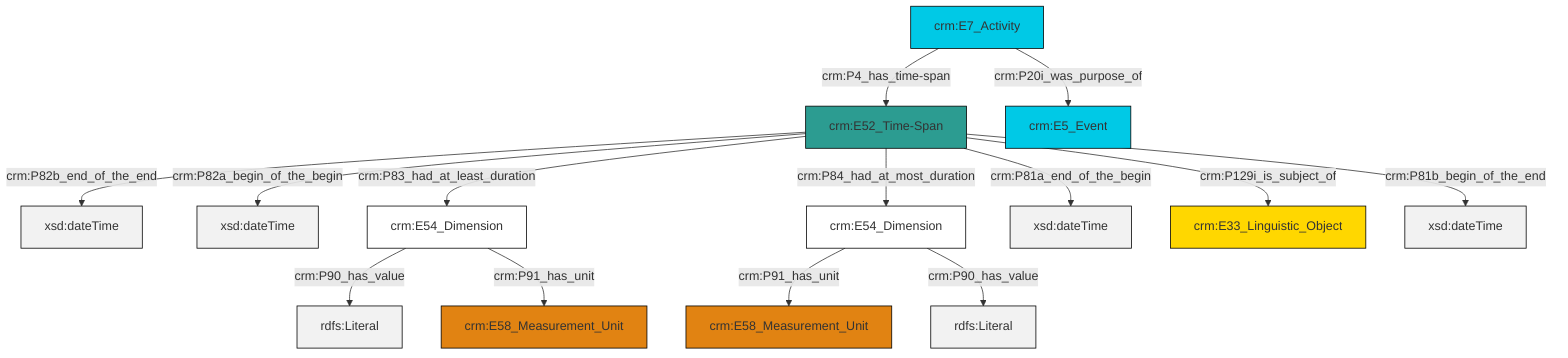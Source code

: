 graph TD
classDef Literal fill:#f2f2f2,stroke:#000000;
classDef CRM_Entity fill:#FFFFFF,stroke:#000000;
classDef Temporal_Entity fill:#00C9E6, stroke:#000000;
classDef Type fill:#E18312, stroke:#000000;
classDef Time-Span fill:#2C9C91, stroke:#000000;
classDef Appellation fill:#FFEB7F, stroke:#000000;
classDef Place fill:#008836, stroke:#000000;
classDef Persistent_Item fill:#B266B2, stroke:#000000;
classDef Conceptual_Object fill:#FFD700, stroke:#000000;
classDef Physical_Thing fill:#D2B48C, stroke:#000000;
classDef Actor fill:#f58aad, stroke:#000000;
classDef PC_Classes fill:#4ce600, stroke:#000000;
classDef Multi fill:#cccccc,stroke:#000000;

4["crm:E7_Activity"]:::Temporal_Entity -->|crm:P4_has_time-span| 0["crm:E52_Time-Span"]:::Time-Span
0["crm:E52_Time-Span"]:::Time-Span -->|crm:P82b_end_of_the_end| 5[xsd:dateTime]:::Literal
4["crm:E7_Activity"]:::Temporal_Entity -->|crm:P20i_was_purpose_of| 7["crm:E5_Event"]:::Temporal_Entity
0["crm:E52_Time-Span"]:::Time-Span -->|crm:P82a_begin_of_the_begin| 8[xsd:dateTime]:::Literal
9["crm:E54_Dimension"]:::CRM_Entity -->|crm:P91_has_unit| 2["crm:E58_Measurement_Unit"]:::Type
11["crm:E54_Dimension"]:::CRM_Entity -->|crm:P90_has_value| 12[rdfs:Literal]:::Literal
11["crm:E54_Dimension"]:::CRM_Entity -->|crm:P91_has_unit| 14["crm:E58_Measurement_Unit"]:::Type
0["crm:E52_Time-Span"]:::Time-Span -->|crm:P81a_end_of_the_begin| 15[xsd:dateTime]:::Literal
0["crm:E52_Time-Span"]:::Time-Span -->|crm:P83_had_at_least_duration| 11["crm:E54_Dimension"]:::CRM_Entity
0["crm:E52_Time-Span"]:::Time-Span -->|crm:P129i_is_subject_of| 16["crm:E33_Linguistic_Object"]:::Conceptual_Object
0["crm:E52_Time-Span"]:::Time-Span -->|crm:P81b_begin_of_the_end| 18[xsd:dateTime]:::Literal
9["crm:E54_Dimension"]:::CRM_Entity -->|crm:P90_has_value| 21[rdfs:Literal]:::Literal
0["crm:E52_Time-Span"]:::Time-Span -->|crm:P84_had_at_most_duration| 9["crm:E54_Dimension"]:::CRM_Entity